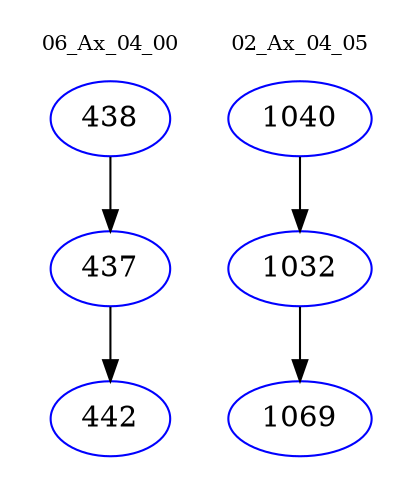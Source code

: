 digraph{
subgraph cluster_0 {
color = white
label = "06_Ax_04_00";
fontsize=10;
T0_438 [label="438", color="blue"]
T0_438 -> T0_437 [color="black"]
T0_437 [label="437", color="blue"]
T0_437 -> T0_442 [color="black"]
T0_442 [label="442", color="blue"]
}
subgraph cluster_1 {
color = white
label = "02_Ax_04_05";
fontsize=10;
T1_1040 [label="1040", color="blue"]
T1_1040 -> T1_1032 [color="black"]
T1_1032 [label="1032", color="blue"]
T1_1032 -> T1_1069 [color="black"]
T1_1069 [label="1069", color="blue"]
}
}
